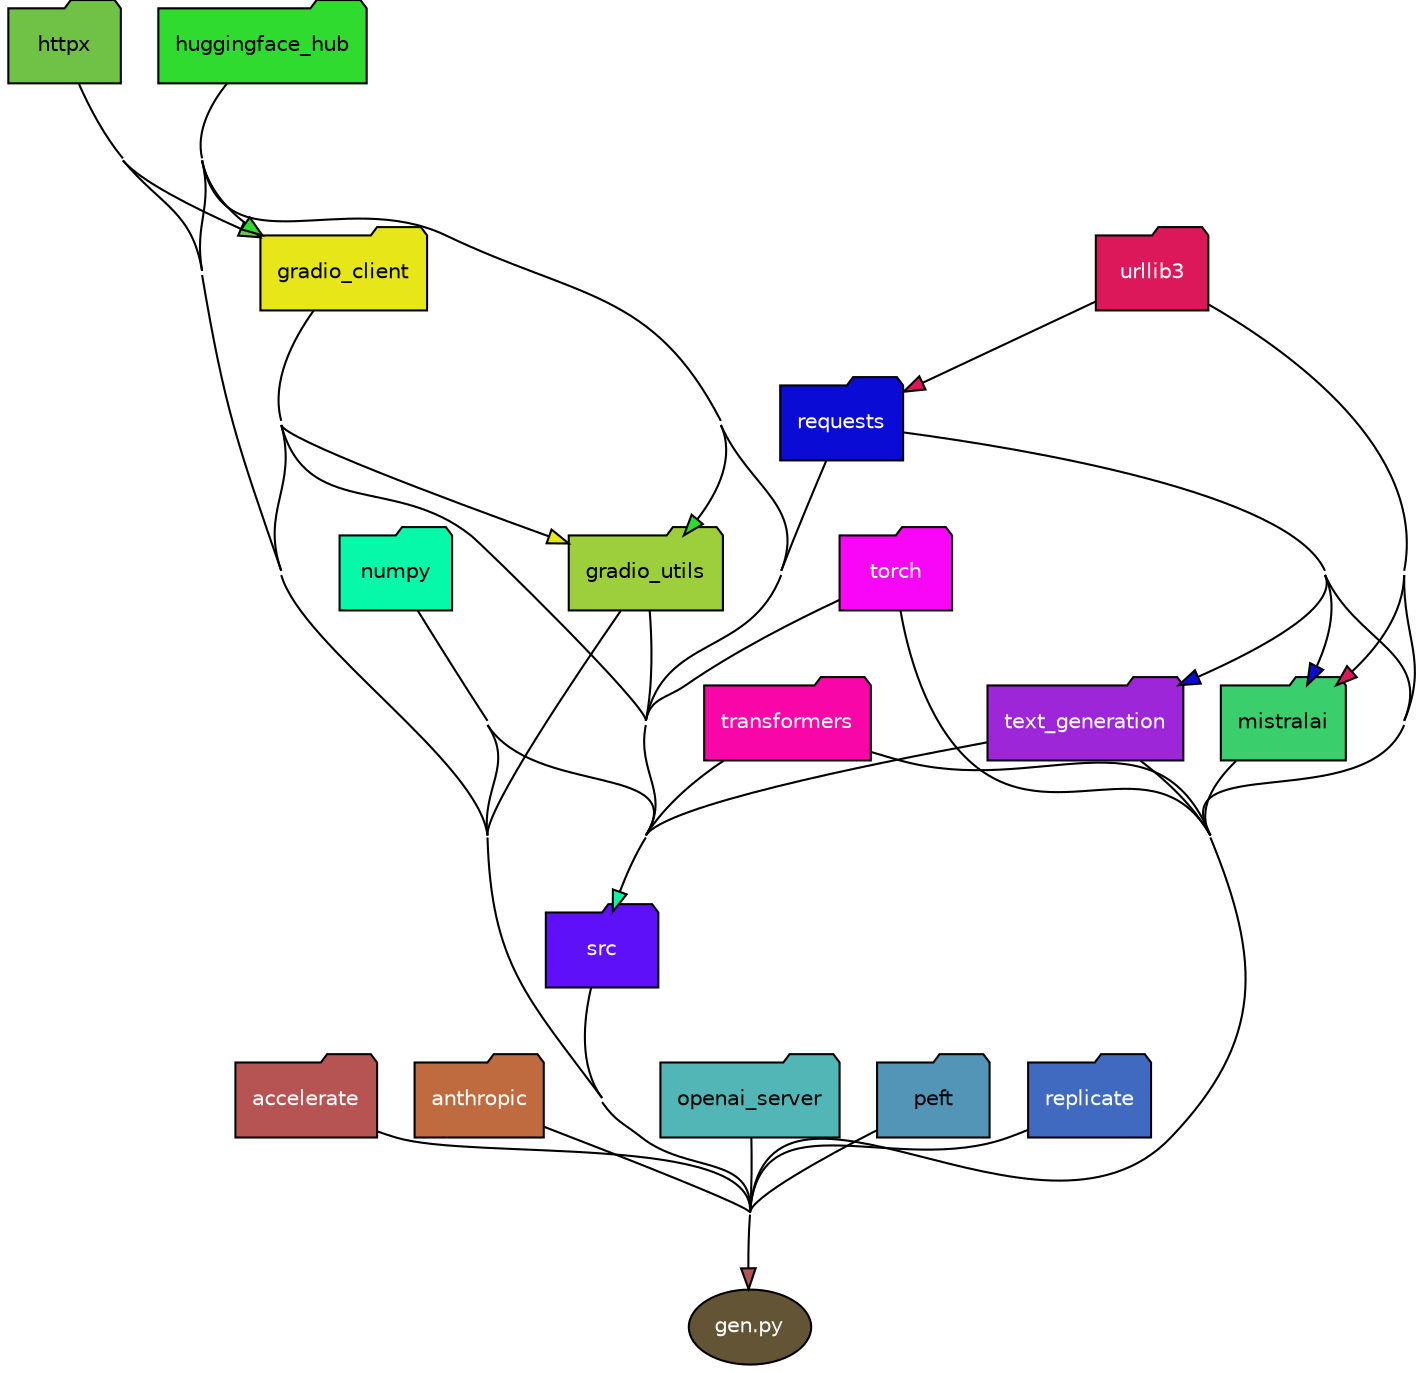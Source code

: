 
digraph G {
    concentrate = true;

    rankdir = TB;
    node [style=filled,fillcolor="#ffffff",fontcolor="#000000",fontname=Helvetica,fontsize=10];

    gen_py [fillcolor="#635435",fontcolor="#ffffff",label="gen.py"];
    accelerate [fillcolor="#b65353",fontcolor="#ffffff",shape="folder"];
    anthropic [fillcolor="#c06a40",fontcolor="#ffffff",shape="folder"];
    gradio_client [fillcolor="#e6e619",shape="folder"];
    gradio_utils [fillcolor="#9dce3b",shape="folder"];
    httpx [fillcolor="#70c247",shape="folder"];
    huggingface_hub [fillcolor="#2fdb2f",shape="folder"];
    mistralai [fillcolor="#3bce6c",shape="folder"];
    numpy [fillcolor="#06f9a8",shape="folder"];
    openai_server [fillcolor="#53b6b6",shape="folder"];
    peft [fillcolor="#5395b6",shape="folder"];
    replicate [fillcolor="#406ac0",fontcolor="#ffffff",shape="folder"];
    requests [fillcolor="#0b0bd6",fontcolor="#ffffff",shape="folder"];
    src [fillcolor="#5e10f9",fontcolor="#ffffff",shape="folder"];
    text_generation [fillcolor="#9d26d9",fontcolor="#ffffff",shape="folder"];
    torch [fillcolor="#f906f9",fontcolor="#ffffff",shape="folder"];
    transformers [fillcolor="#f906a8",fontcolor="#ffffff",shape="folder"];
    urllib3 [fillcolor="#dd185a",fontcolor="#ffffff",shape="folder"];
    accelerate -> gen_py [fillcolor="#b65353",minlen="2"];
    anthropic -> gen_py [fillcolor="#c06a40",minlen="2"];
    gradio_client -> gen_py [fillcolor="#e6e619",minlen="2"];
    gradio_client -> gradio_utils [fillcolor="#e6e619",minlen="2"];
    gradio_client -> src [fillcolor="#e6e619",minlen="2"];
    gradio_utils -> gen_py [fillcolor="#9dce3b",minlen="2"];
    gradio_utils -> src [fillcolor="#9dce3b",minlen="3"];
    httpx -> gen_py [fillcolor="#70c247",minlen="2"];
    httpx -> gradio_client [fillcolor="#70c247",minlen="2"];
    huggingface_hub -> gen_py [fillcolor="#2fdb2f",minlen="2"];
    huggingface_hub -> gradio_client [fillcolor="#2fdb2f",minlen="2"];
    huggingface_hub -> gradio_utils [fillcolor="#2fdb2f",minlen="2"];
    huggingface_hub -> src [fillcolor="#2fdb2f",minlen="2"];
    mistralai -> gen_py [fillcolor="#3bce6c",minlen="2"];
    numpy -> gen_py [fillcolor="#06f9a8",minlen="2"];
    numpy -> src [fillcolor="#06f9a8",minlen="3"];
    openai_server -> gen_py [fillcolor="#53b6b6",minlen="2"];
    peft -> gen_py [fillcolor="#5395b6",minlen="2"];
    replicate -> gen_py [fillcolor="#406ac0",minlen="2"];
    requests -> gen_py [fillcolor="#0b0bd6",minlen="2"];
    requests -> mistralai [fillcolor="#0b0bd6",minlen="2"];
    requests -> src [fillcolor="#0b0bd6",minlen="2"];
    requests -> text_generation [fillcolor="#0b0bd6",minlen="2"];
    src -> gen_py [fillcolor="#5e10f9",minlen="3"];
    text_generation -> gen_py [fillcolor="#9d26d9",minlen="2"];
    text_generation -> src [fillcolor="#9d26d9",minlen="2"];
    torch -> gen_py [fillcolor="#f906f9",minlen="2"];
    torch -> src [fillcolor="#f906f9",minlen="3"];
    transformers -> gen_py [fillcolor="#f906a8",minlen="2"];
    transformers -> src [fillcolor="#f906a8",minlen="2"];
    urllib3 -> gen_py [fillcolor="#dd185a",minlen="2"];
    urllib3 -> mistralai [fillcolor="#dd185a",minlen="2"];
    urllib3 -> requests [fillcolor="#dd185a"];
}
